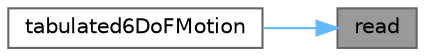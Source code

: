 digraph "read"
{
 // LATEX_PDF_SIZE
  bgcolor="transparent";
  edge [fontname=Helvetica,fontsize=10,labelfontname=Helvetica,labelfontsize=10];
  node [fontname=Helvetica,fontsize=10,shape=box,height=0.2,width=0.4];
  rankdir="RL";
  Node1 [id="Node000001",label="read",height=0.2,width=0.4,color="gray40", fillcolor="grey60", style="filled", fontcolor="black",tooltip=" "];
  Node1 -> Node2 [id="edge1_Node000001_Node000002",dir="back",color="steelblue1",style="solid",tooltip=" "];
  Node2 [id="Node000002",label="tabulated6DoFMotion",height=0.2,width=0.4,color="grey40", fillcolor="white", style="filled",URL="$classFoam_1_1solidBodyMotionFunctions_1_1tabulated6DoFMotion.html#a1a192230c5983c10389039646c514143",tooltip=" "];
}
